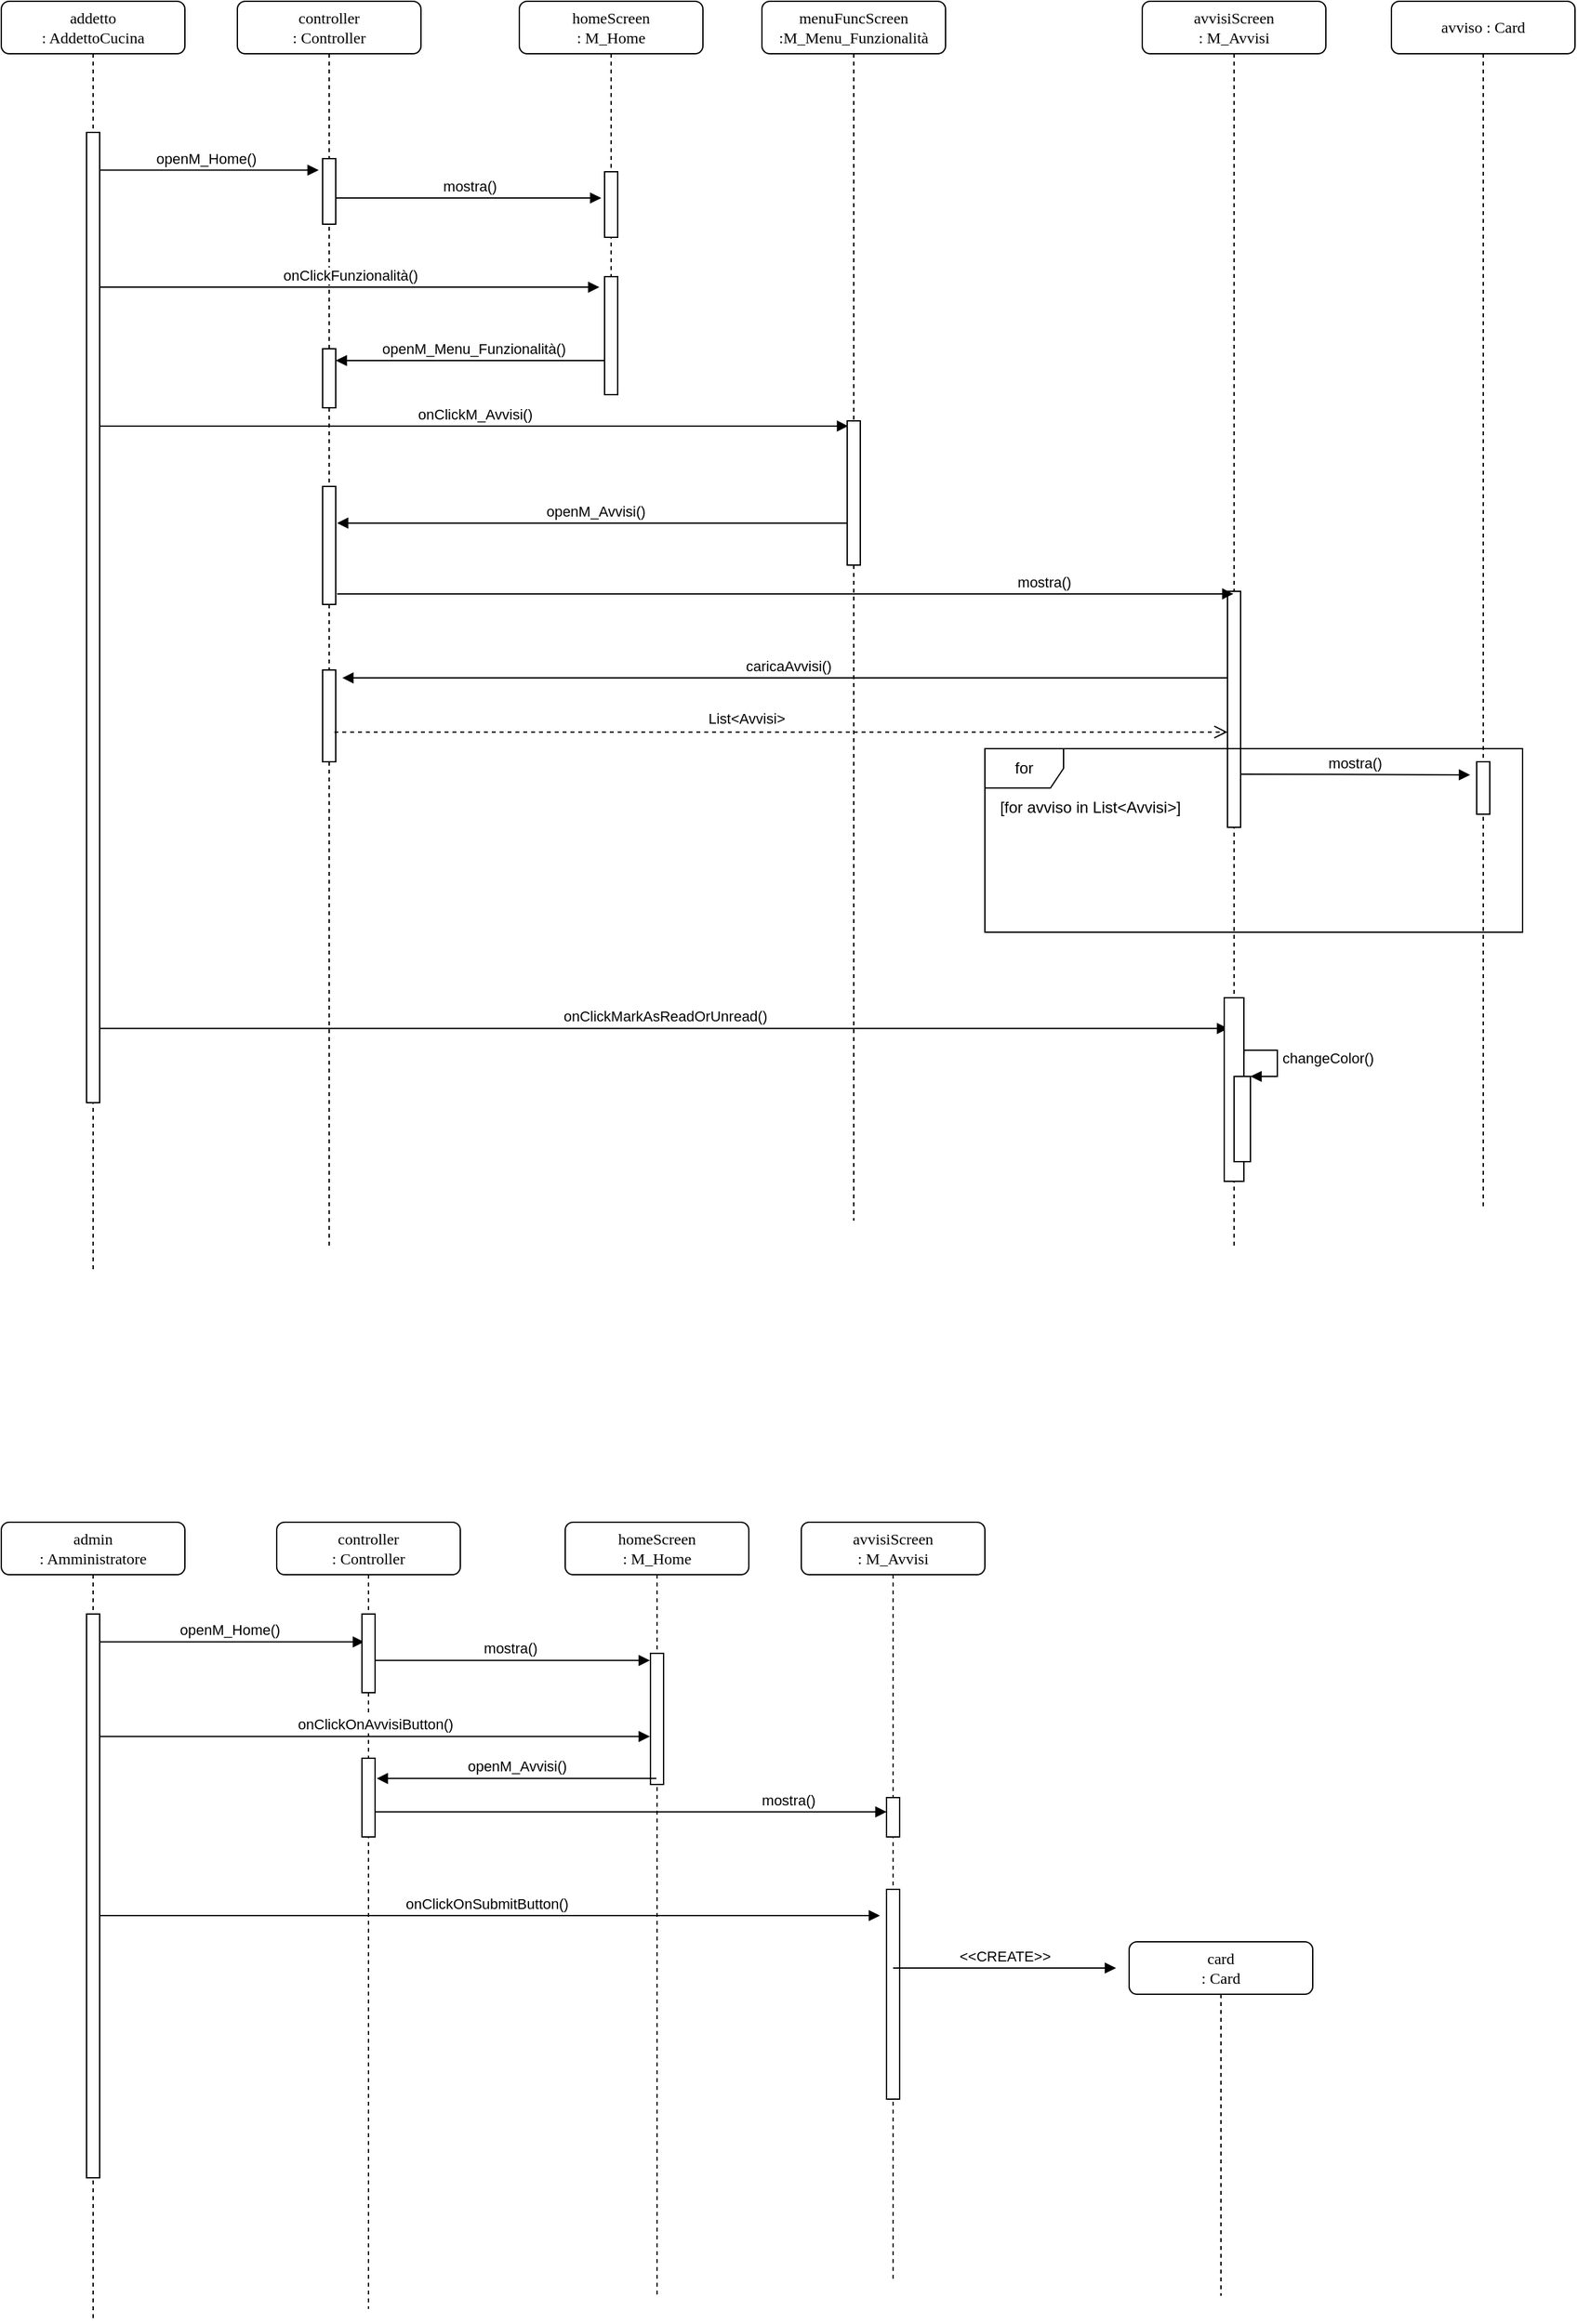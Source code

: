 <mxfile version="20.7.4" type="device"><diagram name="Page-1" id="13e1069c-82ec-6db2-03f1-153e76fe0fe0"><mxGraphModel dx="1434" dy="766" grid="1" gridSize="10" guides="1" tooltips="1" connect="1" arrows="1" fold="1" page="1" pageScale="1" pageWidth="1100" pageHeight="850" background="none" math="0" shadow="0"><root><mxCell id="0"/><mxCell id="1" parent="0"/><mxCell id="B4VgMA46thvof82Md4Lf-11" value="onClickOnSubmitButton()" style="html=1;verticalAlign=bottom;endArrow=block;rounded=0;" parent="1" source="PMJw7Vt3EtpdPSLndWsv-154" edge="1"><mxGeometry width="80" relative="1" as="geometry"><mxPoint x="155" y="1460" as="sourcePoint"/><mxPoint x="740" y="1490" as="targetPoint"/></mxGeometry></mxCell><mxCell id="B4VgMA46thvof82Md4Lf-4" value="openM_Home()" style="html=1;verticalAlign=bottom;endArrow=block;rounded=0;entryX=0.159;entryY=0.355;entryDx=0;entryDy=0;entryPerimeter=0;" parent="1" source="PMJw7Vt3EtpdPSLndWsv-154" target="PMJw7Vt3EtpdPSLndWsv-161" edge="1"><mxGeometry width="80" relative="1" as="geometry"><mxPoint x="170" y="1275" as="sourcePoint"/><mxPoint x="340" y="1280" as="targetPoint"/></mxGeometry></mxCell><mxCell id="B4VgMA46thvof82Md4Lf-6" value="mostra()" style="html=1;verticalAlign=bottom;endArrow=block;rounded=0;entryX=-0.048;entryY=0.054;entryDx=0;entryDy=0;entryPerimeter=0;" parent="1" source="PMJw7Vt3EtpdPSLndWsv-156" target="PMJw7Vt3EtpdPSLndWsv-164" edge="1"><mxGeometry width="80" relative="1" as="geometry"><mxPoint x="350" y="1321.22" as="sourcePoint"/><mxPoint x="557.0" y="1320" as="targetPoint"/></mxGeometry></mxCell><mxCell id="PMJw7Vt3EtpdPSLndWsv-130" value="openM_Home()" style="html=1;verticalAlign=bottom;endArrow=block;rounded=0;entryX=-0.3;entryY=0.175;entryDx=0;entryDy=0;entryPerimeter=0;" parent="1" source="PMJw7Vt3EtpdPSLndWsv-118" target="PMJw7Vt3EtpdPSLndWsv-121" edge="1"><mxGeometry width="80" relative="1" as="geometry"><mxPoint x="140" y="170" as="sourcePoint"/><mxPoint x="280" y="270" as="targetPoint"/></mxGeometry></mxCell><mxCell id="PMJw7Vt3EtpdPSLndWsv-142" value="openM_Avvisi()" style="html=1;verticalAlign=bottom;endArrow=block;rounded=0;entryX=1.1;entryY=0.311;entryDx=0;entryDy=0;entryPerimeter=0;" parent="1" target="PMJw7Vt3EtpdPSLndWsv-125" edge="1"><mxGeometry width="80" relative="1" as="geometry"><mxPoint x="720" y="428" as="sourcePoint"/><mxPoint x="510" y="430" as="targetPoint"/></mxGeometry></mxCell><mxCell id="PMJw7Vt3EtpdPSLndWsv-137" value="caricaAvvisi()" style="html=1;verticalAlign=bottom;endArrow=block;rounded=0;entryX=1.5;entryY=0.086;entryDx=0;entryDy=0;entryPerimeter=0;" parent="1" source="PMJw7Vt3EtpdPSLndWsv-133" target="PMJw7Vt3EtpdPSLndWsv-124" edge="1"><mxGeometry width="80" relative="1" as="geometry"><mxPoint x="1005" y="439.5" as="sourcePoint"/><mxPoint x="795.5" y="439.5" as="targetPoint"/></mxGeometry></mxCell><mxCell id="PMJw7Vt3EtpdPSLndWsv-118" value="addetto&lt;br&gt;: AddettoCucina" style="shape=umlLifeline;perimeter=lifelinePerimeter;whiteSpace=wrap;html=1;container=1;collapsible=0;recursiveResize=0;outlineConnect=0;rounded=1;shadow=0;comic=0;labelBackgroundColor=none;strokeWidth=1;fontFamily=Verdana;fontSize=12;align=center;" parent="1" vertex="1"><mxGeometry x="70" y="30" width="140" height="970" as="geometry"/></mxCell><mxCell id="PMJw7Vt3EtpdPSLndWsv-119" value="" style="html=1;points=[];perimeter=orthogonalPerimeter;rounded=0;shadow=0;comic=0;labelBackgroundColor=none;strokeWidth=1;fontFamily=Verdana;fontSize=12;align=center;" parent="PMJw7Vt3EtpdPSLndWsv-118" vertex="1"><mxGeometry x="65" y="100" width="10" height="740" as="geometry"/></mxCell><mxCell id="PMJw7Vt3EtpdPSLndWsv-120" value="controller&lt;br&gt;: Controller" style="shape=umlLifeline;perimeter=lifelinePerimeter;whiteSpace=wrap;html=1;container=1;collapsible=0;recursiveResize=0;outlineConnect=0;rounded=1;shadow=0;comic=0;labelBackgroundColor=none;strokeWidth=1;fontFamily=Verdana;fontSize=12;align=center;" parent="1" vertex="1"><mxGeometry x="250" y="30" width="140" height="950" as="geometry"/></mxCell><mxCell id="PMJw7Vt3EtpdPSLndWsv-121" value="" style="html=1;points=[];perimeter=orthogonalPerimeter;rounded=0;shadow=0;comic=0;labelBackgroundColor=none;strokeWidth=1;fontFamily=Verdana;fontSize=12;align=center;" parent="PMJw7Vt3EtpdPSLndWsv-120" vertex="1"><mxGeometry x="65" y="120" width="10" height="50" as="geometry"/></mxCell><mxCell id="PMJw7Vt3EtpdPSLndWsv-122" value="" style="html=1;points=[];perimeter=orthogonalPerimeter;rounded=0;shadow=0;comic=0;labelBackgroundColor=none;strokeWidth=1;fontFamily=Verdana;fontSize=12;align=center;" parent="PMJw7Vt3EtpdPSLndWsv-120" vertex="1"><mxGeometry x="65" y="265" width="10" height="45" as="geometry"/></mxCell><mxCell id="PMJw7Vt3EtpdPSLndWsv-123" value="openM_Menu_Funzionalità()" style="html=1;verticalAlign=bottom;endArrow=block;rounded=0;entryX=-0.3;entryY=0.2;entryDx=0;entryDy=0;entryPerimeter=0;" parent="PMJw7Vt3EtpdPSLndWsv-120" source="PMJw7Vt3EtpdPSLndWsv-126" edge="1"><mxGeometry width="80" relative="1" as="geometry"><mxPoint x="328" y="270" as="sourcePoint"/><mxPoint x="75" y="274" as="targetPoint"/></mxGeometry></mxCell><mxCell id="PMJw7Vt3EtpdPSLndWsv-124" value="" style="html=1;points=[];perimeter=orthogonalPerimeter;rounded=0;shadow=0;comic=0;labelBackgroundColor=none;strokeWidth=1;fontFamily=Verdana;fontSize=12;align=center;" parent="PMJw7Vt3EtpdPSLndWsv-120" vertex="1"><mxGeometry x="65" y="510" width="10" height="70" as="geometry"/></mxCell><mxCell id="PMJw7Vt3EtpdPSLndWsv-125" value="" style="html=1;points=[];perimeter=orthogonalPerimeter;rounded=0;shadow=0;comic=0;labelBackgroundColor=none;strokeWidth=1;fontFamily=Verdana;fontSize=12;align=center;" parent="PMJw7Vt3EtpdPSLndWsv-120" vertex="1"><mxGeometry x="65" y="370" width="10" height="90" as="geometry"/></mxCell><mxCell id="PMJw7Vt3EtpdPSLndWsv-126" value="homeScreen&lt;br&gt;: M_Home" style="shape=umlLifeline;perimeter=lifelinePerimeter;whiteSpace=wrap;html=1;container=1;collapsible=0;recursiveResize=0;outlineConnect=0;rounded=1;shadow=0;comic=0;labelBackgroundColor=none;strokeWidth=1;fontFamily=Verdana;fontSize=12;align=center;" parent="1" vertex="1"><mxGeometry x="465" y="30" width="140" height="300" as="geometry"/></mxCell><mxCell id="PMJw7Vt3EtpdPSLndWsv-127" value="mostra()" style="html=1;verticalAlign=bottom;endArrow=block;rounded=0;entryX=0.2;entryY=0.4;entryDx=0;entryDy=0;entryPerimeter=0;" parent="PMJw7Vt3EtpdPSLndWsv-126" source="PMJw7Vt3EtpdPSLndWsv-121" edge="1"><mxGeometry width="80" relative="1" as="geometry"><mxPoint x="-115" y="150" as="sourcePoint"/><mxPoint x="62.5" y="150" as="targetPoint"/></mxGeometry></mxCell><mxCell id="PMJw7Vt3EtpdPSLndWsv-128" value="" style="html=1;points=[];perimeter=orthogonalPerimeter;rounded=0;shadow=0;comic=0;labelBackgroundColor=none;strokeWidth=1;fontFamily=Verdana;fontSize=12;align=center;" parent="PMJw7Vt3EtpdPSLndWsv-126" vertex="1"><mxGeometry x="65" y="130" width="10" height="50" as="geometry"/></mxCell><mxCell id="PMJw7Vt3EtpdPSLndWsv-129" value="" style="html=1;points=[];perimeter=orthogonalPerimeter;rounded=0;shadow=0;comic=0;labelBackgroundColor=none;strokeWidth=1;fontFamily=Verdana;fontSize=12;align=center;" parent="PMJw7Vt3EtpdPSLndWsv-126" vertex="1"><mxGeometry x="65" y="210" width="10" height="90" as="geometry"/></mxCell><mxCell id="PMJw7Vt3EtpdPSLndWsv-131" value="onClickFunzionalità()" style="html=1;verticalAlign=bottom;endArrow=block;rounded=0;entryX=-0.4;entryY=0.089;entryDx=0;entryDy=0;entryPerimeter=0;" parent="1" source="PMJw7Vt3EtpdPSLndWsv-119" target="PMJw7Vt3EtpdPSLndWsv-129" edge="1"><mxGeometry width="80" relative="1" as="geometry"><mxPoint x="145" y="240" as="sourcePoint"/><mxPoint x="520" y="240" as="targetPoint"/></mxGeometry></mxCell><mxCell id="PMJw7Vt3EtpdPSLndWsv-133" value="avvisiScreen&lt;br&gt;: M_Avvisi" style="shape=umlLifeline;perimeter=lifelinePerimeter;whiteSpace=wrap;html=1;container=1;collapsible=0;recursiveResize=0;outlineConnect=0;rounded=1;shadow=0;comic=0;labelBackgroundColor=none;strokeWidth=1;fontFamily=Verdana;fontSize=12;align=center;" parent="1" vertex="1"><mxGeometry x="940" y="30" width="140" height="950" as="geometry"/></mxCell><mxCell id="PMJw7Vt3EtpdPSLndWsv-134" value="" style="html=1;points=[];perimeter=orthogonalPerimeter;rounded=0;shadow=0;comic=0;labelBackgroundColor=none;strokeWidth=1;fontFamily=Verdana;fontSize=12;align=center;" parent="PMJw7Vt3EtpdPSLndWsv-133" vertex="1"><mxGeometry x="65" y="450" width="10" height="180" as="geometry"/></mxCell><mxCell id="PMJw7Vt3EtpdPSLndWsv-135" value="" style="html=1;verticalAlign=bottom;endArrow=open;dashed=1;endSize=8;rounded=0;exitX=0.9;exitY=0.676;exitDx=0;exitDy=0;exitPerimeter=0;" parent="1" source="PMJw7Vt3EtpdPSLndWsv-124" target="PMJw7Vt3EtpdPSLndWsv-134" edge="1"><mxGeometry relative="1" as="geometry"><mxPoint x="510" y="520" as="sourcePoint"/><mxPoint x="430" y="520" as="targetPoint"/></mxGeometry></mxCell><mxCell id="PMJw7Vt3EtpdPSLndWsv-136" value="List&amp;lt;Avvisi&amp;gt;" style="edgeLabel;html=1;align=center;verticalAlign=middle;resizable=0;points=[];" parent="PMJw7Vt3EtpdPSLndWsv-135" vertex="1" connectable="0"><mxGeometry x="-0.12" y="-4" relative="1" as="geometry"><mxPoint x="14" y="-15" as="offset"/></mxGeometry></mxCell><mxCell id="PMJw7Vt3EtpdPSLndWsv-138" value="menuFuncScreen&lt;br&gt;:M_Menu_Funzionalità" style="shape=umlLifeline;perimeter=lifelinePerimeter;whiteSpace=wrap;html=1;container=1;collapsible=0;recursiveResize=0;outlineConnect=0;rounded=1;shadow=0;comic=0;labelBackgroundColor=none;strokeWidth=1;fontFamily=Verdana;fontSize=12;align=center;" parent="1" vertex="1"><mxGeometry x="650" y="30" width="140" height="930" as="geometry"/></mxCell><mxCell id="PMJw7Vt3EtpdPSLndWsv-139" value="" style="html=1;points=[];perimeter=orthogonalPerimeter;rounded=0;shadow=0;comic=0;labelBackgroundColor=none;strokeWidth=1;fontFamily=Verdana;fontSize=12;align=center;" parent="PMJw7Vt3EtpdPSLndWsv-138" vertex="1"><mxGeometry x="65" y="370" width="10" height="55" as="geometry"/></mxCell><mxCell id="PMJw7Vt3EtpdPSLndWsv-140" value="" style="html=1;points=[];perimeter=orthogonalPerimeter;rounded=0;shadow=0;comic=0;labelBackgroundColor=none;strokeWidth=1;fontFamily=Verdana;fontSize=12;align=center;" parent="PMJw7Vt3EtpdPSLndWsv-138" vertex="1"><mxGeometry x="65" y="320" width="10" height="110" as="geometry"/></mxCell><mxCell id="PMJw7Vt3EtpdPSLndWsv-141" value="onClickM_Avvisi()" style="html=1;verticalAlign=bottom;endArrow=block;rounded=0;entryX=0.075;entryY=0.036;entryDx=0;entryDy=0;entryPerimeter=0;" parent="1" source="PMJw7Vt3EtpdPSLndWsv-119" target="PMJw7Vt3EtpdPSLndWsv-140" edge="1"><mxGeometry width="80" relative="1" as="geometry"><mxPoint x="140.0" y="410" as="sourcePoint"/><mxPoint x="521.94" y="412.25" as="targetPoint"/></mxGeometry></mxCell><mxCell id="PMJw7Vt3EtpdPSLndWsv-143" value="mostra()" style="html=1;verticalAlign=bottom;endArrow=block;rounded=0;exitX=1.1;exitY=0.911;exitDx=0;exitDy=0;exitPerimeter=0;" parent="1" source="PMJw7Vt3EtpdPSLndWsv-125" target="PMJw7Vt3EtpdPSLndWsv-133" edge="1"><mxGeometry x="0.574" width="80" relative="1" as="geometry"><mxPoint x="329.5" y="330" as="sourcePoint"/><mxPoint x="729.5" y="330" as="targetPoint"/><mxPoint x="1" as="offset"/></mxGeometry></mxCell><mxCell id="PMJw7Vt3EtpdPSLndWsv-144" value="avviso : Card" style="shape=umlLifeline;perimeter=lifelinePerimeter;whiteSpace=wrap;html=1;container=1;collapsible=0;recursiveResize=0;outlineConnect=0;rounded=1;shadow=0;comic=0;labelBackgroundColor=none;strokeWidth=1;fontFamily=Verdana;fontSize=12;align=center;" parent="1" vertex="1"><mxGeometry x="1130" y="30" width="140" height="920" as="geometry"/></mxCell><mxCell id="PMJw7Vt3EtpdPSLndWsv-145" value="" style="html=1;points=[];perimeter=orthogonalPerimeter;rounded=0;shadow=0;comic=0;labelBackgroundColor=none;strokeWidth=1;fontFamily=Verdana;fontSize=12;align=center;" parent="PMJw7Vt3EtpdPSLndWsv-144" vertex="1"><mxGeometry x="65" y="580" width="10" height="40" as="geometry"/></mxCell><mxCell id="PMJw7Vt3EtpdPSLndWsv-146" value="mostra()" style="html=1;verticalAlign=bottom;endArrow=block;rounded=0;" parent="PMJw7Vt3EtpdPSLndWsv-144" edge="1"><mxGeometry width="80" relative="1" as="geometry"><mxPoint x="-115" y="589.47" as="sourcePoint"/><mxPoint x="60" y="590" as="targetPoint"/></mxGeometry></mxCell><mxCell id="PMJw7Vt3EtpdPSLndWsv-117" value="for" style="shape=umlFrame;whiteSpace=wrap;html=1;movable=1;resizable=1;rotatable=1;deletable=1;editable=1;connectable=1;" parent="PMJw7Vt3EtpdPSLndWsv-144" vertex="1"><mxGeometry x="-310" y="570" width="410" height="140" as="geometry"/></mxCell><mxCell id="PMJw7Vt3EtpdPSLndWsv-147" value="[for avviso in List&amp;lt;Avvisi&amp;gt;]" style="text;html=1;align=center;verticalAlign=middle;resizable=0;points=[];autosize=1;strokeColor=none;fillColor=none;" parent="1" vertex="1"><mxGeometry x="820" y="630" width="160" height="30" as="geometry"/></mxCell><mxCell id="PMJw7Vt3EtpdPSLndWsv-148" value="onClickMarkAsReadOrUnread()" style="html=1;verticalAlign=bottom;endArrow=block;rounded=0;entryX=0.2;entryY=0.167;entryDx=0;entryDy=0;entryPerimeter=0;" parent="1" source="PMJw7Vt3EtpdPSLndWsv-119" target="PMJw7Vt3EtpdPSLndWsv-149" edge="1"><mxGeometry width="80" relative="1" as="geometry"><mxPoint x="140" y="830" as="sourcePoint"/><mxPoint x="970" y="820" as="targetPoint"/></mxGeometry></mxCell><mxCell id="PMJw7Vt3EtpdPSLndWsv-149" value="" style="html=1;points=[];perimeter=orthogonalPerimeter;rounded=0;shadow=0;comic=0;labelBackgroundColor=none;strokeWidth=1;fontFamily=Verdana;fontSize=12;align=center;" parent="1" vertex="1"><mxGeometry x="1002.5" y="790" width="15" height="140" as="geometry"/></mxCell><mxCell id="PMJw7Vt3EtpdPSLndWsv-152" value="" style="html=1;points=[];perimeter=orthogonalPerimeter;" parent="1" vertex="1"><mxGeometry x="1010" y="850" width="12.5" height="65" as="geometry"/></mxCell><mxCell id="PMJw7Vt3EtpdPSLndWsv-153" value="changeColor()" style="edgeStyle=orthogonalEdgeStyle;html=1;align=left;spacingLeft=2;endArrow=block;rounded=0;entryX=1;entryY=0;exitX=1.006;exitY=0.308;exitDx=0;exitDy=0;exitPerimeter=0;" parent="1" source="PMJw7Vt3EtpdPSLndWsv-149" target="PMJw7Vt3EtpdPSLndWsv-152" edge="1"><mxGeometry relative="1" as="geometry"><mxPoint x="1012.5" y="830" as="sourcePoint"/><Array as="points"><mxPoint x="1043" y="830"/><mxPoint x="1043" y="850"/></Array></mxGeometry></mxCell><mxCell id="PMJw7Vt3EtpdPSLndWsv-154" value="admin&lt;br&gt;: Amministratore" style="shape=umlLifeline;perimeter=lifelinePerimeter;whiteSpace=wrap;html=1;container=1;collapsible=0;recursiveResize=0;outlineConnect=0;rounded=1;shadow=0;comic=0;labelBackgroundColor=none;strokeWidth=1;fontFamily=Verdana;fontSize=12;align=center;" parent="1" vertex="1"><mxGeometry x="70" y="1190" width="140" height="610" as="geometry"/></mxCell><mxCell id="PMJw7Vt3EtpdPSLndWsv-155" value="" style="html=1;points=[];perimeter=orthogonalPerimeter;rounded=0;shadow=0;comic=0;labelBackgroundColor=none;strokeWidth=1;fontFamily=Verdana;fontSize=12;align=center;" parent="PMJw7Vt3EtpdPSLndWsv-154" vertex="1"><mxGeometry x="65" y="70" width="10" height="430" as="geometry"/></mxCell><mxCell id="PMJw7Vt3EtpdPSLndWsv-156" value="controller&lt;br&gt;: Controller" style="shape=umlLifeline;perimeter=lifelinePerimeter;whiteSpace=wrap;html=1;container=1;collapsible=0;recursiveResize=0;outlineConnect=0;rounded=1;shadow=0;comic=0;labelBackgroundColor=none;strokeWidth=1;fontFamily=Verdana;fontSize=12;align=center;" parent="1" vertex="1"><mxGeometry x="280" y="1190" width="140" height="600" as="geometry"/></mxCell><mxCell id="PMJw7Vt3EtpdPSLndWsv-161" value="" style="html=1;points=[];perimeter=orthogonalPerimeter;rounded=0;shadow=0;comic=0;labelBackgroundColor=none;strokeWidth=1;fontFamily=Verdana;fontSize=12;align=center;" parent="PMJw7Vt3EtpdPSLndWsv-156" vertex="1"><mxGeometry x="65" y="70" width="10" height="60" as="geometry"/></mxCell><mxCell id="B4VgMA46thvof82Md4Lf-8" value="" style="html=1;points=[];perimeter=orthogonalPerimeter;rounded=0;shadow=0;comic=0;labelBackgroundColor=none;strokeWidth=1;fontFamily=Verdana;fontSize=12;align=center;" parent="PMJw7Vt3EtpdPSLndWsv-156" vertex="1"><mxGeometry x="65" y="180" width="10" height="60" as="geometry"/></mxCell><mxCell id="PMJw7Vt3EtpdPSLndWsv-162" value="homeScreen&lt;br&gt;: M_Home" style="shape=umlLifeline;perimeter=lifelinePerimeter;whiteSpace=wrap;html=1;container=1;collapsible=0;recursiveResize=0;outlineConnect=0;rounded=1;shadow=0;comic=0;labelBackgroundColor=none;strokeWidth=1;fontFamily=Verdana;fontSize=12;align=center;" parent="1" vertex="1"><mxGeometry x="500" y="1190" width="140" height="590" as="geometry"/></mxCell><mxCell id="PMJw7Vt3EtpdPSLndWsv-164" value="" style="html=1;points=[];perimeter=orthogonalPerimeter;rounded=0;shadow=0;comic=0;labelBackgroundColor=none;strokeWidth=1;fontFamily=Verdana;fontSize=12;align=center;" parent="PMJw7Vt3EtpdPSLndWsv-162" vertex="1"><mxGeometry x="65" y="100" width="10" height="100" as="geometry"/></mxCell><mxCell id="B4VgMA46thvof82Md4Lf-2" value="avvisiScreen&lt;br&gt;: M_Avvisi" style="shape=umlLifeline;perimeter=lifelinePerimeter;whiteSpace=wrap;html=1;container=1;collapsible=0;recursiveResize=0;outlineConnect=0;rounded=1;shadow=0;comic=0;labelBackgroundColor=none;strokeWidth=1;fontFamily=Verdana;fontSize=12;align=center;" parent="1" vertex="1"><mxGeometry x="680" y="1190" width="140" height="580" as="geometry"/></mxCell><mxCell id="B4VgMA46thvof82Md4Lf-3" value="" style="html=1;points=[];perimeter=orthogonalPerimeter;rounded=0;shadow=0;comic=0;labelBackgroundColor=none;strokeWidth=1;fontFamily=Verdana;fontSize=12;align=center;" parent="B4VgMA46thvof82Md4Lf-2" vertex="1"><mxGeometry x="65" y="210" width="10" height="30" as="geometry"/></mxCell><mxCell id="B4VgMA46thvof82Md4Lf-12" value="" style="html=1;points=[];perimeter=orthogonalPerimeter;rounded=0;shadow=0;comic=0;labelBackgroundColor=none;strokeWidth=1;fontFamily=Verdana;fontSize=12;align=center;" parent="B4VgMA46thvof82Md4Lf-2" vertex="1"><mxGeometry x="65" y="280" width="10" height="160" as="geometry"/></mxCell><mxCell id="B4VgMA46thvof82Md4Lf-7" value="onClickOnAvvisiButton()" style="html=1;verticalAlign=bottom;endArrow=block;rounded=0;entryX=-0.048;entryY=0.634;entryDx=0;entryDy=0;entryPerimeter=0;" parent="1" source="PMJw7Vt3EtpdPSLndWsv-155" target="PMJw7Vt3EtpdPSLndWsv-164" edge="1"><mxGeometry width="80" relative="1" as="geometry"><mxPoint x="150" y="1381.22" as="sourcePoint"/><mxPoint x="310" y="1380" as="targetPoint"/></mxGeometry></mxCell><mxCell id="B4VgMA46thvof82Md4Lf-9" value="openM_Avvisi()" style="html=1;verticalAlign=bottom;endArrow=block;rounded=0;entryX=1.124;entryY=0.257;entryDx=0;entryDy=0;entryPerimeter=0;" parent="1" source="PMJw7Vt3EtpdPSLndWsv-162" target="B4VgMA46thvof82Md4Lf-8" edge="1"><mxGeometry width="80" relative="1" as="geometry"><mxPoint x="565" y="1370" as="sourcePoint"/><mxPoint x="429.52" y="1370.4" as="targetPoint"/></mxGeometry></mxCell><mxCell id="B4VgMA46thvof82Md4Lf-10" value="mostra()" style="html=1;verticalAlign=bottom;endArrow=block;rounded=0;exitX=0.986;exitY=0.682;exitDx=0;exitDy=0;exitPerimeter=0;" parent="1" source="B4VgMA46thvof82Md4Lf-8" target="B4VgMA46thvof82Md4Lf-3" edge="1"><mxGeometry x="0.616" width="80" relative="1" as="geometry"><mxPoint x="380.0" y="1450" as="sourcePoint"/><mxPoint x="594.71" y="1450" as="targetPoint"/><mxPoint as="offset"/></mxGeometry></mxCell><mxCell id="B4VgMA46thvof82Md4Lf-13" value="&amp;lt;&amp;lt;CREATE&amp;gt;&amp;gt;" style="html=1;verticalAlign=bottom;endArrow=block;rounded=0;" parent="1" source="B4VgMA46thvof82Md4Lf-2" edge="1"><mxGeometry width="80" relative="1" as="geometry"><mxPoint x="714.78" y="1490.0" as="sourcePoint"/><mxPoint x="920" y="1530" as="targetPoint"/></mxGeometry></mxCell><mxCell id="B4VgMA46thvof82Md4Lf-14" value="card&lt;br&gt;: Card" style="shape=umlLifeline;perimeter=lifelinePerimeter;whiteSpace=wrap;html=1;container=1;collapsible=0;recursiveResize=0;outlineConnect=0;rounded=1;shadow=0;comic=0;labelBackgroundColor=none;strokeWidth=1;fontFamily=Verdana;fontSize=12;align=center;" parent="1" vertex="1"><mxGeometry x="930" y="1510" width="140" height="270" as="geometry"/></mxCell></root></mxGraphModel></diagram></mxfile>
